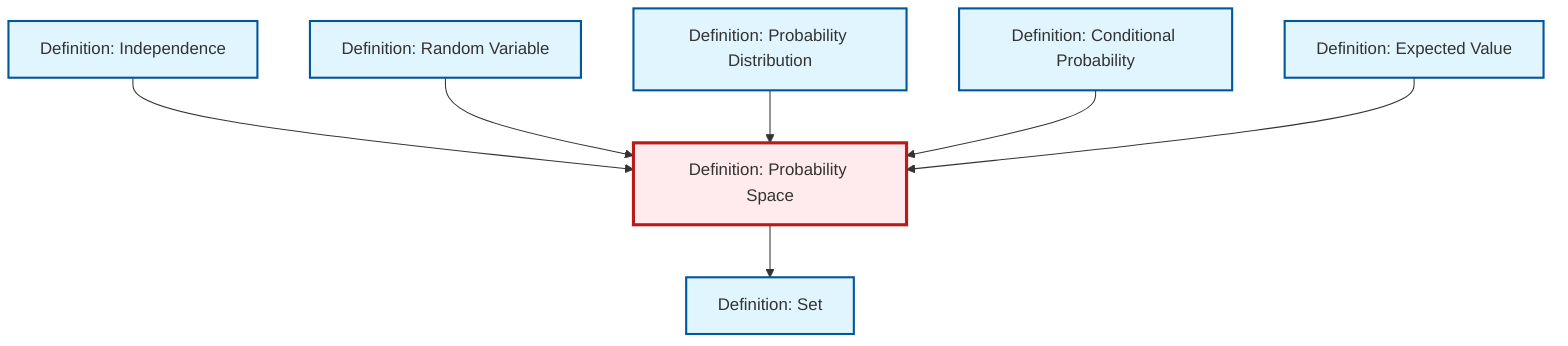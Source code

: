 graph TD
    classDef definition fill:#e1f5fe,stroke:#01579b,stroke-width:2px
    classDef theorem fill:#f3e5f5,stroke:#4a148c,stroke-width:2px
    classDef axiom fill:#fff3e0,stroke:#e65100,stroke-width:2px
    classDef example fill:#e8f5e9,stroke:#1b5e20,stroke-width:2px
    classDef current fill:#ffebee,stroke:#b71c1c,stroke-width:3px
    def-conditional-probability["Definition: Conditional Probability"]:::definition
    def-set["Definition: Set"]:::definition
    def-probability-distribution["Definition: Probability Distribution"]:::definition
    def-random-variable["Definition: Random Variable"]:::definition
    def-independence["Definition: Independence"]:::definition
    def-probability-space["Definition: Probability Space"]:::definition
    def-expectation["Definition: Expected Value"]:::definition
    def-independence --> def-probability-space
    def-random-variable --> def-probability-space
    def-probability-distribution --> def-probability-space
    def-probability-space --> def-set
    def-conditional-probability --> def-probability-space
    def-expectation --> def-probability-space
    class def-probability-space current